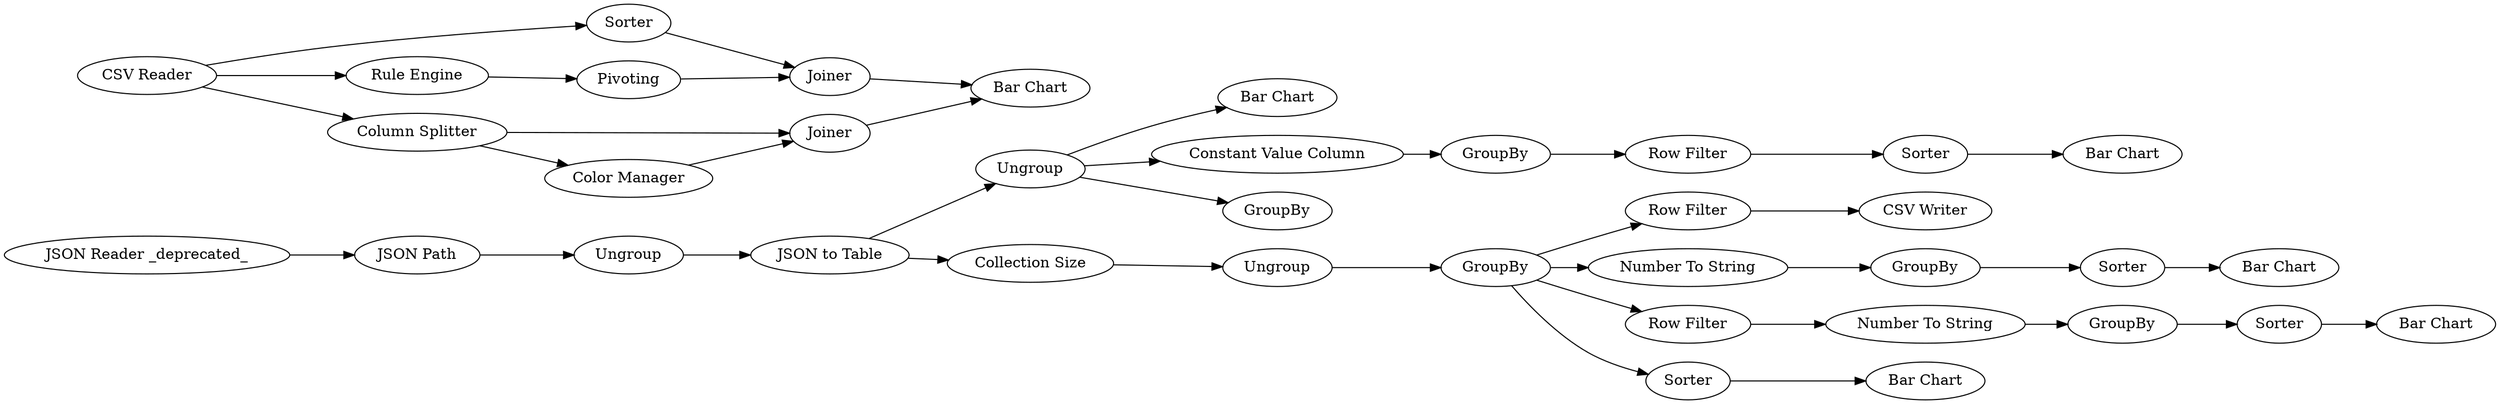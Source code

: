 digraph {
	1 [label="JSON Reader _deprecated_"]
	2 [label="JSON Path"]
	3 [label=Ungroup]
	4 [label="JSON to Table"]
	5 [label="Bar Chart"]
	6 [label=Ungroup]
	7 [label=GroupBy]
	8 [label="Constant Value Column"]
	10 [label="Bar Chart"]
	11 [label="Row Filter"]
	12 [label=Sorter]
	13 [label=GroupBy]
	20 [label="Row Filter"]
	21 [label=GroupBy]
	22 [label="Bar Chart"]
	23 [label=Sorter]
	24 [label="Number To String"]
	25 [label="Row Filter"]
	14 [label="Collection Size"]
	15 [label=Ungroup]
	16 [label=GroupBy]
	35 [label="CSV Writer"]
	26 [label="Bar Chart"]
	30 [label="CSV Reader"]
	34 [label=Sorter]
	36 [label="Rule Engine"]
	37 [label=Pivoting]
	41 [label=Joiner]
	45 [label=Joiner]
	46 [label="Column Splitter"]
	47 [label="Color Manager"]
	49 [label="Bar Chart"]
	50 [label=Sorter]
	52 [label="Bar Chart"]
	53 [label="Number To String"]
	54 [label=GroupBy]
	55 [label=Sorter]
	14 -> 15
	15 -> 16
	30 -> 46
	30 -> 36
	30 -> 34
	34 -> 45
	36 -> 37
	37 -> 45
	41 -> 26
	45 -> 26
	46 -> 47
	46 -> 41
	47 -> 41
	1 -> 2
	2 -> 3
	3 -> 4
	4 -> 6
	4 -> 14
	6 -> 5
	6 -> 13
	6 -> 8
	7 -> 11
	8 -> 7
	11 -> 12
	12 -> 10
	20 -> 35
	21 -> 23
	23 -> 22
	24 -> 21
	25 -> 53
	16 -> 50
	16 -> 20
	16 -> 24
	16 -> 25
	50 -> 49
	53 -> 54
	54 -> 55
	55 -> 52
	rankdir=LR
}

